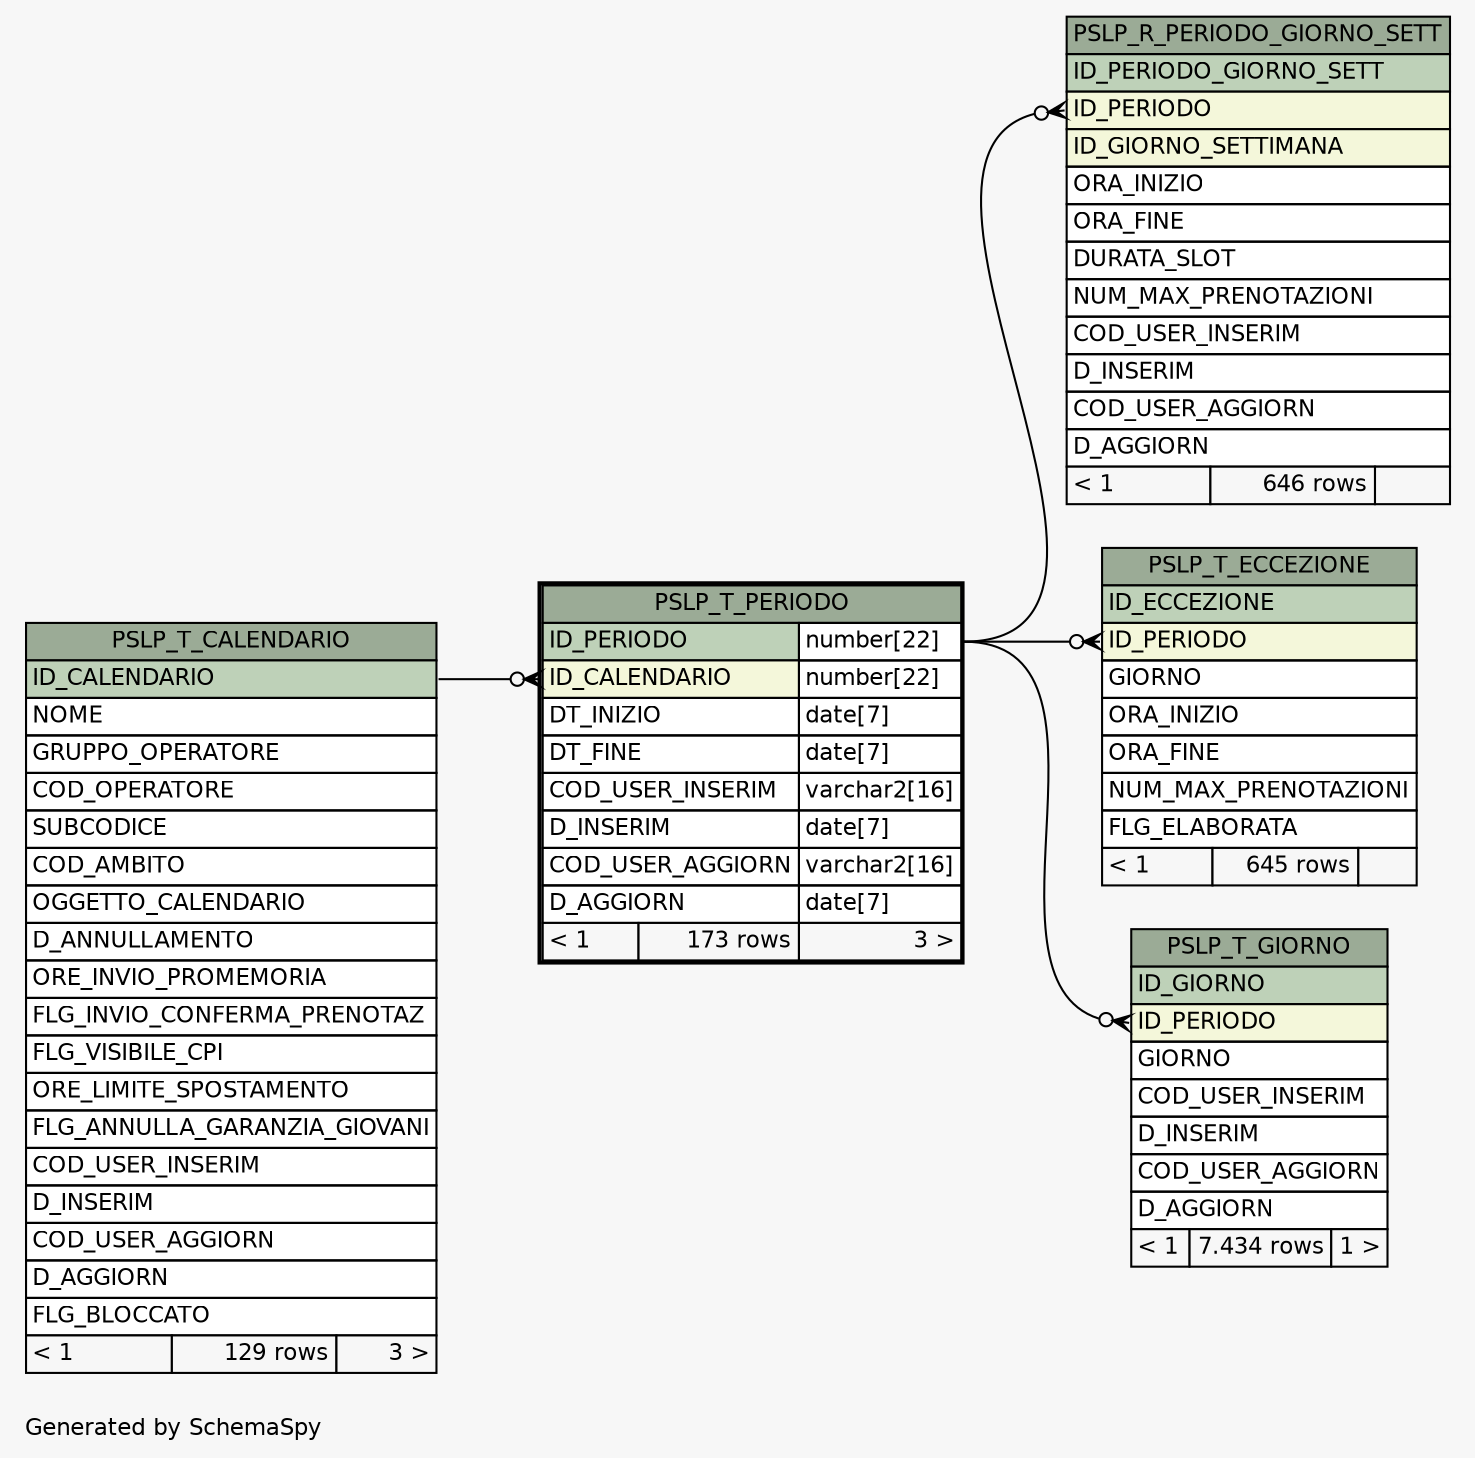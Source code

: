 // dot 2.38.0 on Windows 10 10.0
// SchemaSpy rev 590
digraph "oneDegreeRelationshipsDiagram" {
  graph [
    rankdir="RL"
    bgcolor="#f7f7f7"
    label="\nGenerated by SchemaSpy"
    labeljust="l"
    nodesep="0.18"
    ranksep="0.46"
    fontname="Helvetica"
    fontsize="11"
  ];
  node [
    fontname="Helvetica"
    fontsize="11"
    shape="plaintext"
  ];
  edge [
    arrowsize="0.8"
  ];
  "PSLP_R_PERIODO_GIORNO_SETT":"ID_PERIODO":w -> "PSLP_T_PERIODO":"ID_PERIODO.type":e [arrowhead=none dir=back arrowtail=crowodot];
  "PSLP_T_ECCEZIONE":"ID_PERIODO":w -> "PSLP_T_PERIODO":"ID_PERIODO.type":e [arrowhead=none dir=back arrowtail=crowodot];
  "PSLP_T_GIORNO":"ID_PERIODO":w -> "PSLP_T_PERIODO":"ID_PERIODO.type":e [arrowhead=none dir=back arrowtail=crowodot];
  "PSLP_T_PERIODO":"ID_CALENDARIO":w -> "PSLP_T_CALENDARIO":"ID_CALENDARIO":e [arrowhead=none dir=back arrowtail=crowodot];
  "PSLP_R_PERIODO_GIORNO_SETT" [
    label=<
    <TABLE BORDER="0" CELLBORDER="1" CELLSPACING="0" BGCOLOR="#ffffff">
      <TR><TD COLSPAN="3" BGCOLOR="#9bab96" ALIGN="CENTER">PSLP_R_PERIODO_GIORNO_SETT</TD></TR>
      <TR><TD PORT="ID_PERIODO_GIORNO_SETT" COLSPAN="3" BGCOLOR="#bed1b8" ALIGN="LEFT">ID_PERIODO_GIORNO_SETT</TD></TR>
      <TR><TD PORT="ID_PERIODO" COLSPAN="3" BGCOLOR="#f4f7da" ALIGN="LEFT">ID_PERIODO</TD></TR>
      <TR><TD PORT="ID_GIORNO_SETTIMANA" COLSPAN="3" BGCOLOR="#f4f7da" ALIGN="LEFT">ID_GIORNO_SETTIMANA</TD></TR>
      <TR><TD PORT="ORA_INIZIO" COLSPAN="3" ALIGN="LEFT">ORA_INIZIO</TD></TR>
      <TR><TD PORT="ORA_FINE" COLSPAN="3" ALIGN="LEFT">ORA_FINE</TD></TR>
      <TR><TD PORT="DURATA_SLOT" COLSPAN="3" ALIGN="LEFT">DURATA_SLOT</TD></TR>
      <TR><TD PORT="NUM_MAX_PRENOTAZIONI" COLSPAN="3" ALIGN="LEFT">NUM_MAX_PRENOTAZIONI</TD></TR>
      <TR><TD PORT="COD_USER_INSERIM" COLSPAN="3" ALIGN="LEFT">COD_USER_INSERIM</TD></TR>
      <TR><TD PORT="D_INSERIM" COLSPAN="3" ALIGN="LEFT">D_INSERIM</TD></TR>
      <TR><TD PORT="COD_USER_AGGIORN" COLSPAN="3" ALIGN="LEFT">COD_USER_AGGIORN</TD></TR>
      <TR><TD PORT="D_AGGIORN" COLSPAN="3" ALIGN="LEFT">D_AGGIORN</TD></TR>
      <TR><TD ALIGN="LEFT" BGCOLOR="#f7f7f7">&lt; 1</TD><TD ALIGN="RIGHT" BGCOLOR="#f7f7f7">646 rows</TD><TD ALIGN="RIGHT" BGCOLOR="#f7f7f7">  </TD></TR>
    </TABLE>>
    URL="PSLP_R_PERIODO_GIORNO_SETT.html"
    tooltip="PSLP_R_PERIODO_GIORNO_SETT"
  ];
  "PSLP_T_CALENDARIO" [
    label=<
    <TABLE BORDER="0" CELLBORDER="1" CELLSPACING="0" BGCOLOR="#ffffff">
      <TR><TD COLSPAN="3" BGCOLOR="#9bab96" ALIGN="CENTER">PSLP_T_CALENDARIO</TD></TR>
      <TR><TD PORT="ID_CALENDARIO" COLSPAN="3" BGCOLOR="#bed1b8" ALIGN="LEFT">ID_CALENDARIO</TD></TR>
      <TR><TD PORT="NOME" COLSPAN="3" ALIGN="LEFT">NOME</TD></TR>
      <TR><TD PORT="GRUPPO_OPERATORE" COLSPAN="3" ALIGN="LEFT">GRUPPO_OPERATORE</TD></TR>
      <TR><TD PORT="COD_OPERATORE" COLSPAN="3" ALIGN="LEFT">COD_OPERATORE</TD></TR>
      <TR><TD PORT="SUBCODICE" COLSPAN="3" ALIGN="LEFT">SUBCODICE</TD></TR>
      <TR><TD PORT="COD_AMBITO" COLSPAN="3" ALIGN="LEFT">COD_AMBITO</TD></TR>
      <TR><TD PORT="OGGETTO_CALENDARIO" COLSPAN="3" ALIGN="LEFT">OGGETTO_CALENDARIO</TD></TR>
      <TR><TD PORT="D_ANNULLAMENTO" COLSPAN="3" ALIGN="LEFT">D_ANNULLAMENTO</TD></TR>
      <TR><TD PORT="ORE_INVIO_PROMEMORIA" COLSPAN="3" ALIGN="LEFT">ORE_INVIO_PROMEMORIA</TD></TR>
      <TR><TD PORT="FLG_INVIO_CONFERMA_PRENOTAZ" COLSPAN="3" ALIGN="LEFT">FLG_INVIO_CONFERMA_PRENOTAZ</TD></TR>
      <TR><TD PORT="FLG_VISIBILE_CPI" COLSPAN="3" ALIGN="LEFT">FLG_VISIBILE_CPI</TD></TR>
      <TR><TD PORT="ORE_LIMITE_SPOSTAMENTO" COLSPAN="3" ALIGN="LEFT">ORE_LIMITE_SPOSTAMENTO</TD></TR>
      <TR><TD PORT="FLG_ANNULLA_GARANZIA_GIOVANI" COLSPAN="3" ALIGN="LEFT">FLG_ANNULLA_GARANZIA_GIOVANI</TD></TR>
      <TR><TD PORT="COD_USER_INSERIM" COLSPAN="3" ALIGN="LEFT">COD_USER_INSERIM</TD></TR>
      <TR><TD PORT="D_INSERIM" COLSPAN="3" ALIGN="LEFT">D_INSERIM</TD></TR>
      <TR><TD PORT="COD_USER_AGGIORN" COLSPAN="3" ALIGN="LEFT">COD_USER_AGGIORN</TD></TR>
      <TR><TD PORT="D_AGGIORN" COLSPAN="3" ALIGN="LEFT">D_AGGIORN</TD></TR>
      <TR><TD PORT="FLG_BLOCCATO" COLSPAN="3" ALIGN="LEFT">FLG_BLOCCATO</TD></TR>
      <TR><TD ALIGN="LEFT" BGCOLOR="#f7f7f7">&lt; 1</TD><TD ALIGN="RIGHT" BGCOLOR="#f7f7f7">129 rows</TD><TD ALIGN="RIGHT" BGCOLOR="#f7f7f7">3 &gt;</TD></TR>
    </TABLE>>
    URL="PSLP_T_CALENDARIO.html"
    tooltip="PSLP_T_CALENDARIO"
  ];
  "PSLP_T_ECCEZIONE" [
    label=<
    <TABLE BORDER="0" CELLBORDER="1" CELLSPACING="0" BGCOLOR="#ffffff">
      <TR><TD COLSPAN="3" BGCOLOR="#9bab96" ALIGN="CENTER">PSLP_T_ECCEZIONE</TD></TR>
      <TR><TD PORT="ID_ECCEZIONE" COLSPAN="3" BGCOLOR="#bed1b8" ALIGN="LEFT">ID_ECCEZIONE</TD></TR>
      <TR><TD PORT="ID_PERIODO" COLSPAN="3" BGCOLOR="#f4f7da" ALIGN="LEFT">ID_PERIODO</TD></TR>
      <TR><TD PORT="GIORNO" COLSPAN="3" ALIGN="LEFT">GIORNO</TD></TR>
      <TR><TD PORT="ORA_INIZIO" COLSPAN="3" ALIGN="LEFT">ORA_INIZIO</TD></TR>
      <TR><TD PORT="ORA_FINE" COLSPAN="3" ALIGN="LEFT">ORA_FINE</TD></TR>
      <TR><TD PORT="NUM_MAX_PRENOTAZIONI" COLSPAN="3" ALIGN="LEFT">NUM_MAX_PRENOTAZIONI</TD></TR>
      <TR><TD PORT="FLG_ELABORATA" COLSPAN="3" ALIGN="LEFT">FLG_ELABORATA</TD></TR>
      <TR><TD ALIGN="LEFT" BGCOLOR="#f7f7f7">&lt; 1</TD><TD ALIGN="RIGHT" BGCOLOR="#f7f7f7">645 rows</TD><TD ALIGN="RIGHT" BGCOLOR="#f7f7f7">  </TD></TR>
    </TABLE>>
    URL="PSLP_T_ECCEZIONE.html"
    tooltip="PSLP_T_ECCEZIONE"
  ];
  "PSLP_T_GIORNO" [
    label=<
    <TABLE BORDER="0" CELLBORDER="1" CELLSPACING="0" BGCOLOR="#ffffff">
      <TR><TD COLSPAN="3" BGCOLOR="#9bab96" ALIGN="CENTER">PSLP_T_GIORNO</TD></TR>
      <TR><TD PORT="ID_GIORNO" COLSPAN="3" BGCOLOR="#bed1b8" ALIGN="LEFT">ID_GIORNO</TD></TR>
      <TR><TD PORT="ID_PERIODO" COLSPAN="3" BGCOLOR="#f4f7da" ALIGN="LEFT">ID_PERIODO</TD></TR>
      <TR><TD PORT="GIORNO" COLSPAN="3" ALIGN="LEFT">GIORNO</TD></TR>
      <TR><TD PORT="COD_USER_INSERIM" COLSPAN="3" ALIGN="LEFT">COD_USER_INSERIM</TD></TR>
      <TR><TD PORT="D_INSERIM" COLSPAN="3" ALIGN="LEFT">D_INSERIM</TD></TR>
      <TR><TD PORT="COD_USER_AGGIORN" COLSPAN="3" ALIGN="LEFT">COD_USER_AGGIORN</TD></TR>
      <TR><TD PORT="D_AGGIORN" COLSPAN="3" ALIGN="LEFT">D_AGGIORN</TD></TR>
      <TR><TD ALIGN="LEFT" BGCOLOR="#f7f7f7">&lt; 1</TD><TD ALIGN="RIGHT" BGCOLOR="#f7f7f7">7.434 rows</TD><TD ALIGN="RIGHT" BGCOLOR="#f7f7f7">1 &gt;</TD></TR>
    </TABLE>>
    URL="PSLP_T_GIORNO.html"
    tooltip="PSLP_T_GIORNO"
  ];
  "PSLP_T_PERIODO" [
    label=<
    <TABLE BORDER="2" CELLBORDER="1" CELLSPACING="0" BGCOLOR="#ffffff">
      <TR><TD COLSPAN="3" BGCOLOR="#9bab96" ALIGN="CENTER">PSLP_T_PERIODO</TD></TR>
      <TR><TD PORT="ID_PERIODO" COLSPAN="2" BGCOLOR="#bed1b8" ALIGN="LEFT">ID_PERIODO</TD><TD PORT="ID_PERIODO.type" ALIGN="LEFT">number[22]</TD></TR>
      <TR><TD PORT="ID_CALENDARIO" COLSPAN="2" BGCOLOR="#f4f7da" ALIGN="LEFT">ID_CALENDARIO</TD><TD PORT="ID_CALENDARIO.type" ALIGN="LEFT">number[22]</TD></TR>
      <TR><TD PORT="DT_INIZIO" COLSPAN="2" ALIGN="LEFT">DT_INIZIO</TD><TD PORT="DT_INIZIO.type" ALIGN="LEFT">date[7]</TD></TR>
      <TR><TD PORT="DT_FINE" COLSPAN="2" ALIGN="LEFT">DT_FINE</TD><TD PORT="DT_FINE.type" ALIGN="LEFT">date[7]</TD></TR>
      <TR><TD PORT="COD_USER_INSERIM" COLSPAN="2" ALIGN="LEFT">COD_USER_INSERIM</TD><TD PORT="COD_USER_INSERIM.type" ALIGN="LEFT">varchar2[16]</TD></TR>
      <TR><TD PORT="D_INSERIM" COLSPAN="2" ALIGN="LEFT">D_INSERIM</TD><TD PORT="D_INSERIM.type" ALIGN="LEFT">date[7]</TD></TR>
      <TR><TD PORT="COD_USER_AGGIORN" COLSPAN="2" ALIGN="LEFT">COD_USER_AGGIORN</TD><TD PORT="COD_USER_AGGIORN.type" ALIGN="LEFT">varchar2[16]</TD></TR>
      <TR><TD PORT="D_AGGIORN" COLSPAN="2" ALIGN="LEFT">D_AGGIORN</TD><TD PORT="D_AGGIORN.type" ALIGN="LEFT">date[7]</TD></TR>
      <TR><TD ALIGN="LEFT" BGCOLOR="#f7f7f7">&lt; 1</TD><TD ALIGN="RIGHT" BGCOLOR="#f7f7f7">173 rows</TD><TD ALIGN="RIGHT" BGCOLOR="#f7f7f7">3 &gt;</TD></TR>
    </TABLE>>
    URL="PSLP_T_PERIODO.html"
    tooltip="PSLP_T_PERIODO"
  ];
}
